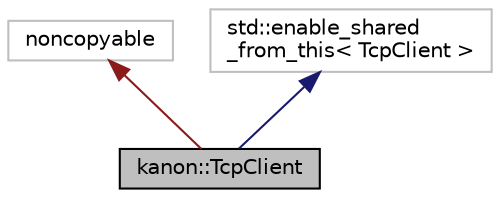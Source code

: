 digraph "kanon::TcpClient"
{
 // INTERACTIVE_SVG=YES
 // LATEX_PDF_SIZE
  bgcolor="transparent";
  edge [fontname="Helvetica",fontsize="10",labelfontname="Helvetica",labelfontsize="10"];
  node [fontname="Helvetica",fontsize="10",shape=record];
  Node1 [label="kanon::TcpClient",height=0.2,width=0.4,color="black", fillcolor="grey75", style="filled", fontcolor="black",tooltip="A Tcp client instance."];
  Node2 -> Node1 [dir="back",color="firebrick4",fontsize="10",style="solid",fontname="Helvetica"];
  Node2 [label="noncopyable",height=0.2,width=0.4,color="grey75",tooltip=" "];
  Node3 -> Node1 [dir="back",color="midnightblue",fontsize="10",style="solid",fontname="Helvetica"];
  Node3 [label="std::enable_shared\l_from_this\< TcpClient \>",height=0.2,width=0.4,color="grey75",tooltip=" "];
}
